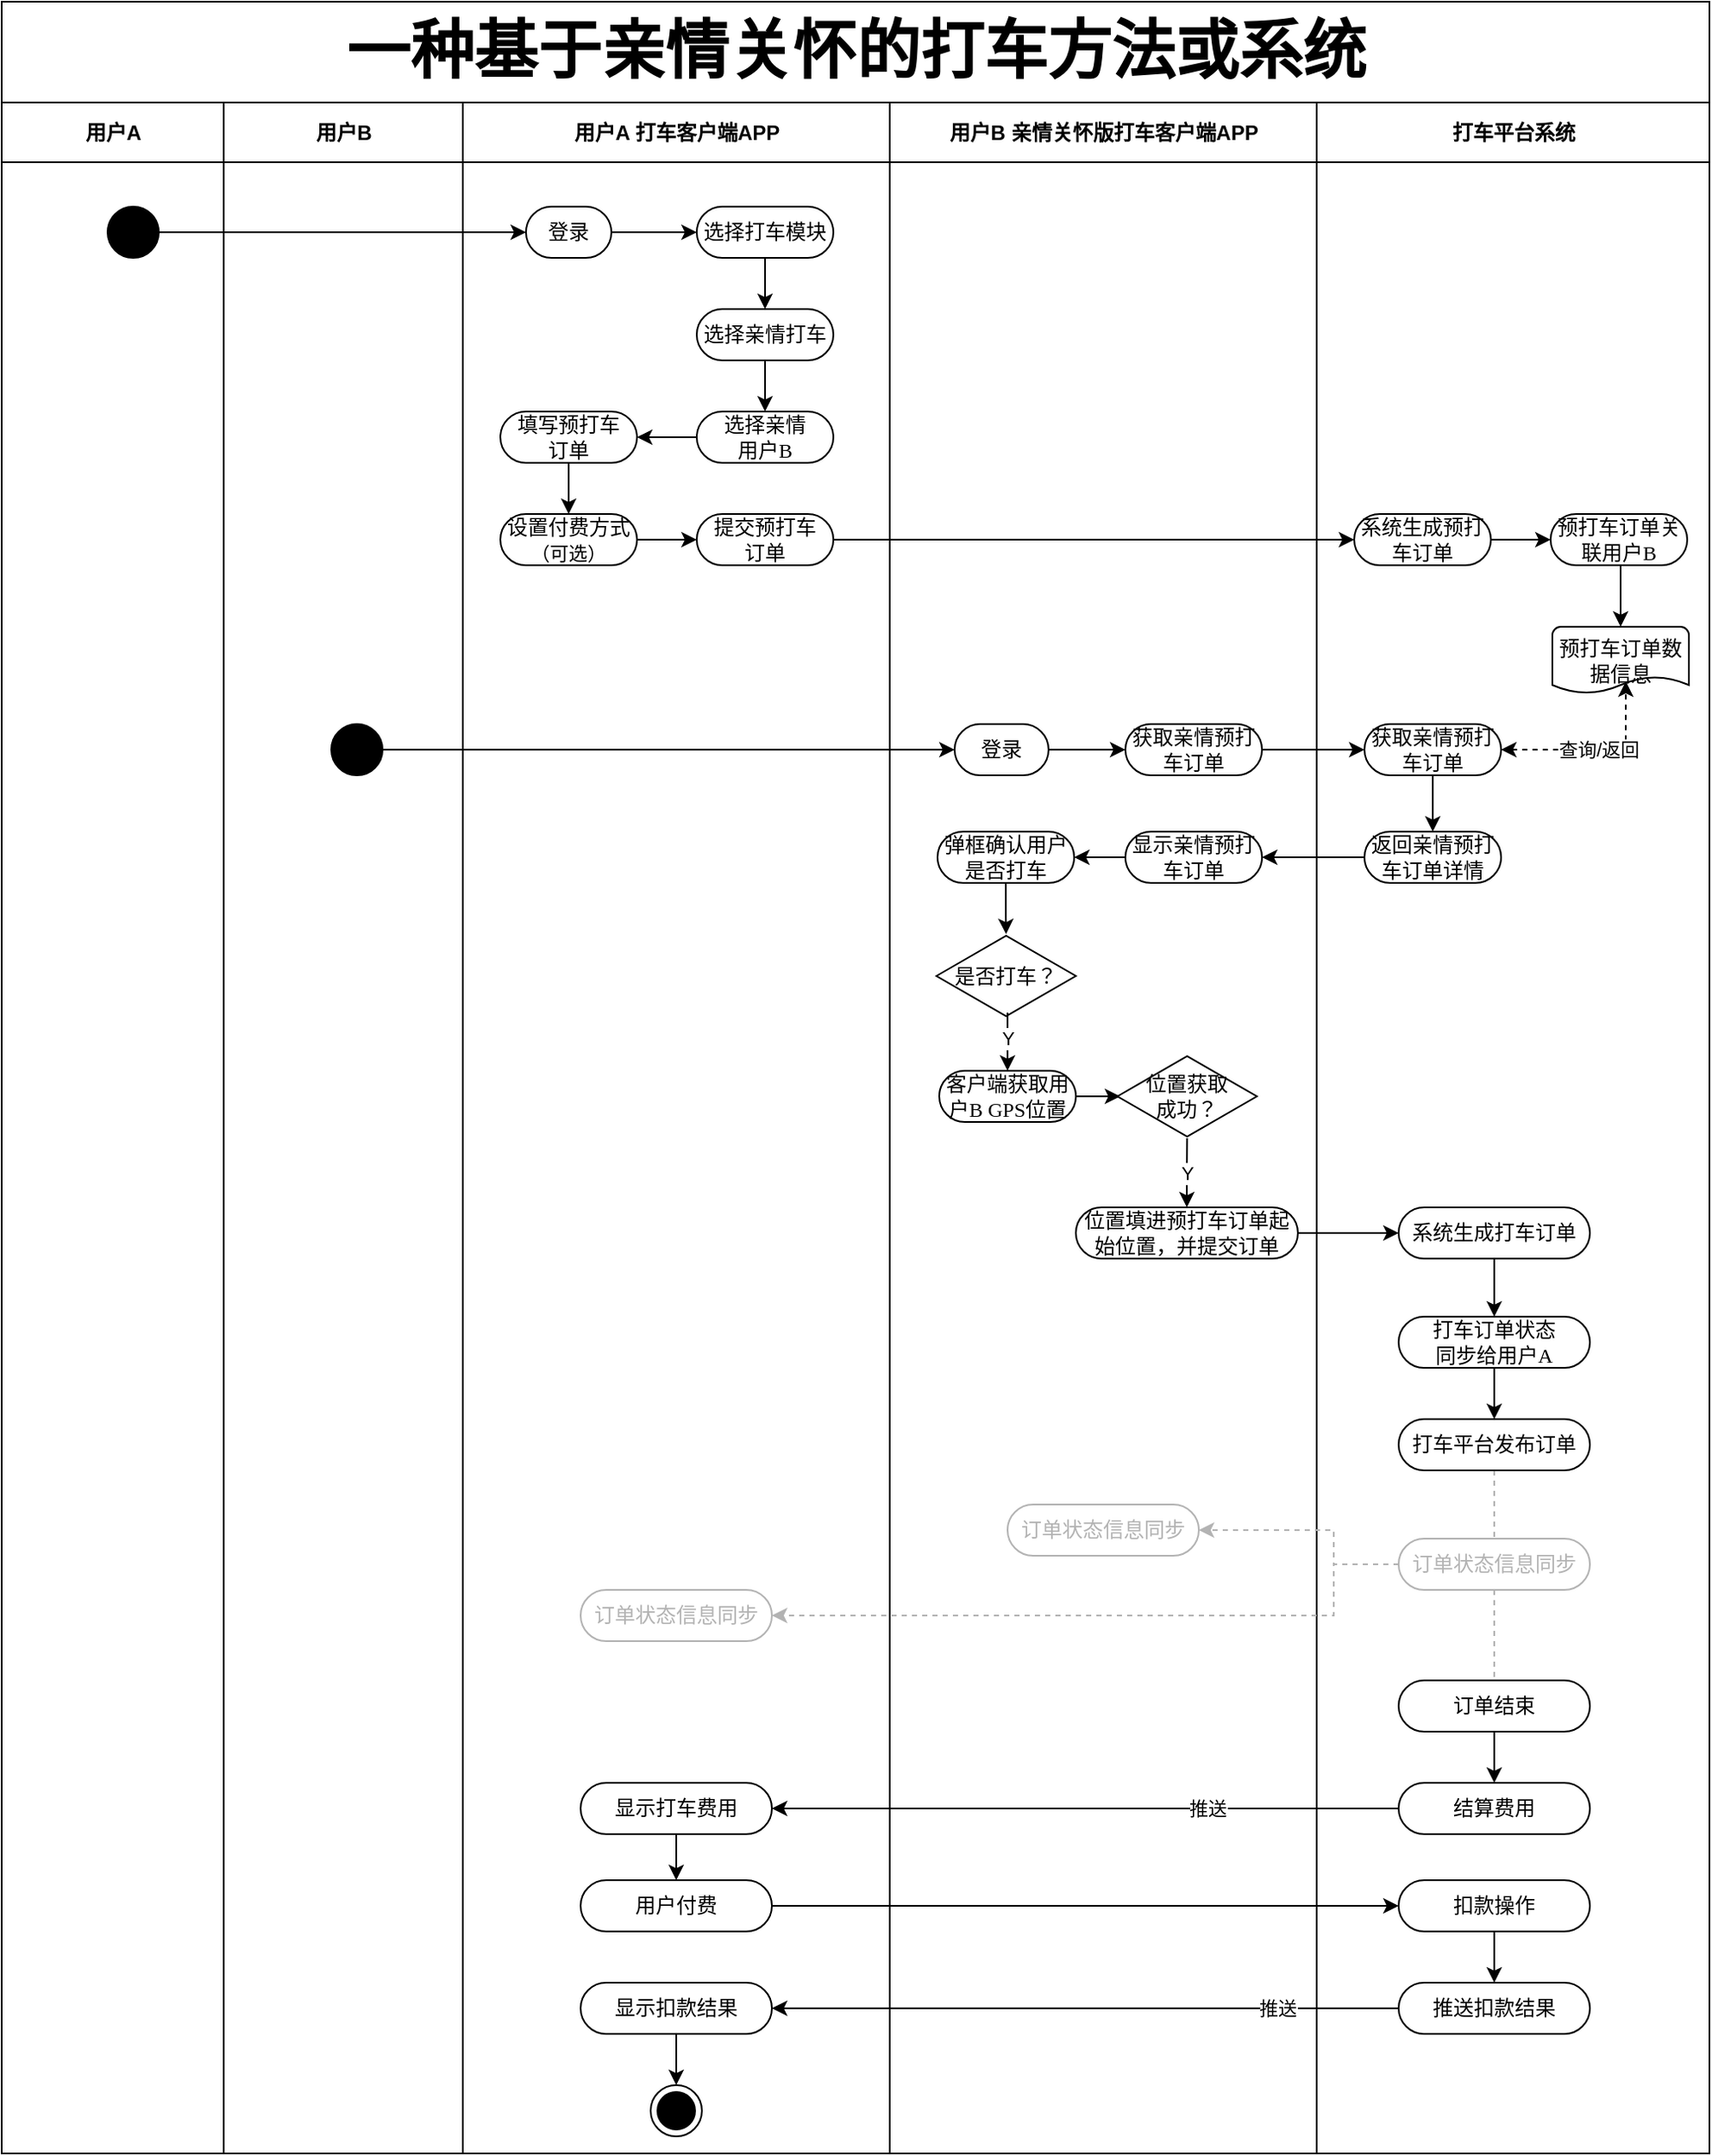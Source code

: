 <mxfile version="13.0.8" type="github">
  <diagram name="Page-1" id="0783ab3e-0a74-02c8-0abd-f7b4e66b4bec">
    <mxGraphModel dx="1422" dy="1845" grid="1" gridSize="10" guides="1" tooltips="1" connect="1" arrows="1" fold="1" page="1" pageScale="1" pageWidth="850" pageHeight="1100" background="#ffffff" math="0" shadow="0">
      <root>
        <mxCell id="0" />
        <mxCell id="1" parent="0" />
        <mxCell id="1c1d494c118603dd-1" value="&lt;p style=&quot;margin-top: 0pt ; margin-bottom: 0pt ; direction: ltr ; unicode-bidi: embed ; vertical-align: baseline&quot;&gt;&lt;span style=&quot;font-size: 28pt&quot;&gt;一种基于&lt;/span&gt;&lt;span style=&quot;font-size: 28pt&quot;&gt;亲情关怀的打车方法或系统&lt;/span&gt;&lt;/p&gt;" style="swimlane;html=1;childLayout=stackLayout;startSize=59;rounded=0;shadow=0;comic=0;labelBackgroundColor=none;strokeWidth=1;fontFamily=Verdana;fontSize=12;align=center;strokeColor=#000000;" parent="1" vertex="1">
          <mxGeometry x="130" y="-60" width="1000" height="1260" as="geometry" />
        </mxCell>
        <mxCell id="1c1d494c118603dd-2" value="用户A" style="swimlane;html=1;startSize=35;strokeColor=#000000;" parent="1c1d494c118603dd-1" vertex="1">
          <mxGeometry y="59" width="130" height="1201" as="geometry" />
        </mxCell>
        <mxCell id="e-g7_cAdsuxnDCvxI7_F-93" value="" style="ellipse;whiteSpace=wrap;html=1;rounded=0;shadow=0;comic=0;labelBackgroundColor=none;strokeWidth=1;fillColor=#000000;fontFamily=Verdana;fontSize=12;align=center;" parent="1c1d494c118603dd-2" vertex="1">
          <mxGeometry x="62" y="61" width="30" height="30" as="geometry" />
        </mxCell>
        <mxCell id="e-g7_cAdsuxnDCvxI7_F-83" value="用户B" style="swimlane;html=1;startSize=35;" parent="1c1d494c118603dd-1" vertex="1">
          <mxGeometry x="130" y="59" width="140" height="1201" as="geometry" />
        </mxCell>
        <mxCell id="e-g7_cAdsuxnDCvxI7_F-152" value="" style="ellipse;whiteSpace=wrap;html=1;rounded=0;shadow=0;comic=0;labelBackgroundColor=none;strokeWidth=1;fillColor=#000000;fontFamily=Verdana;fontSize=12;align=center;" parent="e-g7_cAdsuxnDCvxI7_F-83" vertex="1">
          <mxGeometry x="63" y="364" width="30" height="30" as="geometry" />
        </mxCell>
        <mxCell id="1c1d494c118603dd-4" value="用户A 打车客户端APP" style="swimlane;html=1;startSize=35;strokeColor=#000000;" parent="1c1d494c118603dd-1" vertex="1">
          <mxGeometry x="270" y="59" width="250" height="1201" as="geometry" />
        </mxCell>
        <mxCell id="e-g7_cAdsuxnDCvxI7_F-108" style="edgeStyle=orthogonalEdgeStyle;rounded=0;orthogonalLoop=1;jettySize=auto;html=1;exitX=1;exitY=0.5;exitDx=0;exitDy=0;entryX=0;entryY=0.5;entryDx=0;entryDy=0;" parent="1c1d494c118603dd-4" source="e-g7_cAdsuxnDCvxI7_F-94" target="e-g7_cAdsuxnDCvxI7_F-105" edge="1">
          <mxGeometry relative="1" as="geometry" />
        </mxCell>
        <mxCell id="e-g7_cAdsuxnDCvxI7_F-94" value="登录" style="rounded=1;whiteSpace=wrap;html=1;shadow=0;comic=0;labelBackgroundColor=none;strokeWidth=1;fontFamily=Verdana;fontSize=12;align=center;arcSize=50;" parent="1c1d494c118603dd-4" vertex="1">
          <mxGeometry x="37" y="61" width="50" height="30" as="geometry" />
        </mxCell>
        <mxCell id="e-g7_cAdsuxnDCvxI7_F-115" style="edgeStyle=orthogonalEdgeStyle;rounded=0;orthogonalLoop=1;jettySize=auto;html=1;exitX=0.5;exitY=1;exitDx=0;exitDy=0;entryX=0.5;entryY=0;entryDx=0;entryDy=0;" parent="1c1d494c118603dd-4" source="e-g7_cAdsuxnDCvxI7_F-111" target="e-g7_cAdsuxnDCvxI7_F-114" edge="1">
          <mxGeometry relative="1" as="geometry" />
        </mxCell>
        <mxCell id="e-g7_cAdsuxnDCvxI7_F-111" value="填写预打车&lt;br&gt;订单" style="rounded=1;whiteSpace=wrap;html=1;shadow=0;comic=0;labelBackgroundColor=none;strokeWidth=1;fontFamily=Verdana;fontSize=12;align=center;arcSize=50;" parent="1c1d494c118603dd-4" vertex="1">
          <mxGeometry x="22" y="181" width="80" height="30" as="geometry" />
        </mxCell>
        <mxCell id="e-g7_cAdsuxnDCvxI7_F-113" style="edgeStyle=orthogonalEdgeStyle;rounded=0;orthogonalLoop=1;jettySize=auto;html=1;exitX=0.5;exitY=1;exitDx=0;exitDy=0;entryX=0.5;entryY=0;entryDx=0;entryDy=0;" parent="1c1d494c118603dd-4" source="e-g7_cAdsuxnDCvxI7_F-106" target="e-g7_cAdsuxnDCvxI7_F-110" edge="1">
          <mxGeometry relative="1" as="geometry" />
        </mxCell>
        <mxCell id="e-g7_cAdsuxnDCvxI7_F-117" style="edgeStyle=orthogonalEdgeStyle;rounded=0;orthogonalLoop=1;jettySize=auto;html=1;exitX=1;exitY=0.5;exitDx=0;exitDy=0;entryX=0;entryY=0.5;entryDx=0;entryDy=0;" parent="1c1d494c118603dd-4" source="e-g7_cAdsuxnDCvxI7_F-114" target="e-g7_cAdsuxnDCvxI7_F-116" edge="1">
          <mxGeometry relative="1" as="geometry" />
        </mxCell>
        <mxCell id="e-g7_cAdsuxnDCvxI7_F-114" value="设置付费方式&lt;br&gt;&lt;font style=&quot;font-size: 11px&quot;&gt;（可选）&lt;/font&gt;" style="rounded=1;whiteSpace=wrap;html=1;shadow=0;comic=0;labelBackgroundColor=none;strokeWidth=1;fontFamily=Verdana;fontSize=12;align=center;arcSize=50;" parent="1c1d494c118603dd-4" vertex="1">
          <mxGeometry x="22" y="241" width="80" height="30" as="geometry" />
        </mxCell>
        <mxCell id="Bgr_48gp0_9wdKEWGUdH-18" style="edgeStyle=orthogonalEdgeStyle;rounded=0;orthogonalLoop=1;jettySize=auto;html=1;exitX=0.5;exitY=1;exitDx=0;exitDy=0;entryX=0.5;entryY=0;entryDx=0;entryDy=0;endArrow=classic;endFill=1;strokeColor=#000000;fontColor=#B3B3B3;" edge="1" parent="1c1d494c118603dd-4" source="Bgr_48gp0_9wdKEWGUdH-4" target="Bgr_48gp0_9wdKEWGUdH-17">
          <mxGeometry relative="1" as="geometry" />
        </mxCell>
        <mxCell id="Bgr_48gp0_9wdKEWGUdH-4" value="显示打车费用" style="rounded=1;whiteSpace=wrap;html=1;shadow=0;comic=0;labelBackgroundColor=none;strokeWidth=1;fontFamily=Verdana;fontSize=12;align=center;arcSize=50;" vertex="1" parent="1c1d494c118603dd-4">
          <mxGeometry x="69" y="984" width="112" height="30" as="geometry" />
        </mxCell>
        <mxCell id="Bgr_48gp0_9wdKEWGUdH-8" value="订单状态信息同步" style="rounded=1;whiteSpace=wrap;html=1;shadow=0;comic=0;labelBackgroundColor=none;strokeWidth=1;fontFamily=Verdana;fontSize=12;align=center;arcSize=50;strokeColor=#B3B3B3;fontColor=#B3B3B3;" vertex="1" parent="1c1d494c118603dd-4">
          <mxGeometry x="69" y="871" width="112" height="30" as="geometry" />
        </mxCell>
        <mxCell id="Bgr_48gp0_9wdKEWGUdH-17" value="用户付费" style="rounded=1;whiteSpace=wrap;html=1;shadow=0;comic=0;labelBackgroundColor=none;strokeWidth=1;fontFamily=Verdana;fontSize=12;align=center;arcSize=50;" vertex="1" parent="1c1d494c118603dd-4">
          <mxGeometry x="69" y="1041" width="112" height="30" as="geometry" />
        </mxCell>
        <mxCell id="Bgr_48gp0_9wdKEWGUdH-21" style="edgeStyle=orthogonalEdgeStyle;rounded=0;orthogonalLoop=1;jettySize=auto;html=1;exitX=0.5;exitY=1;exitDx=0;exitDy=0;endArrow=classic;endFill=1;strokeColor=#000000;fontColor=#B3B3B3;" edge="1" parent="1c1d494c118603dd-4" source="Bgr_48gp0_9wdKEWGUdH-20" target="e-g7_cAdsuxnDCvxI7_F-230">
          <mxGeometry relative="1" as="geometry" />
        </mxCell>
        <mxCell id="Bgr_48gp0_9wdKEWGUdH-20" value="显示扣款结果" style="rounded=1;whiteSpace=wrap;html=1;shadow=0;comic=0;labelBackgroundColor=none;strokeWidth=1;fontFamily=Verdana;fontSize=12;align=center;arcSize=50;" vertex="1" parent="1c1d494c118603dd-4">
          <mxGeometry x="69" y="1101" width="112" height="30" as="geometry" />
        </mxCell>
        <mxCell id="e-g7_cAdsuxnDCvxI7_F-230" value="" style="ellipse;html=1;shape=endState;fillColor=#000000;strokeColor=#000000;fontColor=#000000;" parent="1c1d494c118603dd-4" vertex="1">
          <mxGeometry x="110" y="1161" width="30" height="30" as="geometry" />
        </mxCell>
        <mxCell id="e-g7_cAdsuxnDCvxI7_F-106" value="选择亲情打车" style="rounded=1;whiteSpace=wrap;html=1;shadow=0;comic=0;labelBackgroundColor=none;strokeWidth=1;fontFamily=Verdana;fontSize=12;align=center;arcSize=50;" parent="1c1d494c118603dd-4" vertex="1">
          <mxGeometry x="137" y="121" width="80" height="30" as="geometry" />
        </mxCell>
        <mxCell id="e-g7_cAdsuxnDCvxI7_F-109" style="edgeStyle=orthogonalEdgeStyle;rounded=0;orthogonalLoop=1;jettySize=auto;html=1;exitX=0.5;exitY=1;exitDx=0;exitDy=0;entryX=0.5;entryY=0;entryDx=0;entryDy=0;" parent="1c1d494c118603dd-4" source="e-g7_cAdsuxnDCvxI7_F-105" target="e-g7_cAdsuxnDCvxI7_F-106" edge="1">
          <mxGeometry relative="1" as="geometry" />
        </mxCell>
        <mxCell id="e-g7_cAdsuxnDCvxI7_F-105" value="选择打车模块" style="rounded=1;whiteSpace=wrap;html=1;shadow=0;comic=0;labelBackgroundColor=none;strokeWidth=1;fontFamily=Verdana;fontSize=12;align=center;arcSize=50;" parent="1c1d494c118603dd-4" vertex="1">
          <mxGeometry x="137" y="61" width="80" height="30" as="geometry" />
        </mxCell>
        <mxCell id="e-g7_cAdsuxnDCvxI7_F-112" style="edgeStyle=orthogonalEdgeStyle;rounded=0;orthogonalLoop=1;jettySize=auto;html=1;exitX=0;exitY=0.5;exitDx=0;exitDy=0;entryX=1;entryY=0.5;entryDx=0;entryDy=0;" parent="1c1d494c118603dd-4" source="e-g7_cAdsuxnDCvxI7_F-110" target="e-g7_cAdsuxnDCvxI7_F-111" edge="1">
          <mxGeometry relative="1" as="geometry" />
        </mxCell>
        <mxCell id="e-g7_cAdsuxnDCvxI7_F-110" value="选择亲情&lt;br&gt;用户B" style="rounded=1;whiteSpace=wrap;html=1;shadow=0;comic=0;labelBackgroundColor=none;strokeWidth=1;fontFamily=Verdana;fontSize=12;align=center;arcSize=50;" parent="1c1d494c118603dd-4" vertex="1">
          <mxGeometry x="137" y="181" width="80" height="30" as="geometry" />
        </mxCell>
        <mxCell id="e-g7_cAdsuxnDCvxI7_F-116" value="提交预打车&lt;br&gt;订单" style="rounded=1;whiteSpace=wrap;html=1;shadow=0;comic=0;labelBackgroundColor=none;strokeWidth=1;fontFamily=Verdana;fontSize=12;align=center;arcSize=50;" parent="1c1d494c118603dd-4" vertex="1">
          <mxGeometry x="137" y="241" width="80" height="30" as="geometry" />
        </mxCell>
        <mxCell id="e-g7_cAdsuxnDCvxI7_F-95" style="edgeStyle=orthogonalEdgeStyle;rounded=0;orthogonalLoop=1;jettySize=auto;html=1;exitX=1;exitY=0.5;exitDx=0;exitDy=0;entryX=0;entryY=0.5;entryDx=0;entryDy=0;" parent="1c1d494c118603dd-1" source="e-g7_cAdsuxnDCvxI7_F-93" target="e-g7_cAdsuxnDCvxI7_F-94" edge="1">
          <mxGeometry relative="1" as="geometry" />
        </mxCell>
        <mxCell id="e-g7_cAdsuxnDCvxI7_F-119" style="edgeStyle=orthogonalEdgeStyle;rounded=0;orthogonalLoop=1;jettySize=auto;html=1;exitX=1;exitY=0.5;exitDx=0;exitDy=0;entryX=0;entryY=0.5;entryDx=0;entryDy=0;" parent="1c1d494c118603dd-1" source="e-g7_cAdsuxnDCvxI7_F-116" target="e-g7_cAdsuxnDCvxI7_F-118" edge="1">
          <mxGeometry relative="1" as="geometry" />
        </mxCell>
        <mxCell id="e-g7_cAdsuxnDCvxI7_F-64" value="用户B 亲情关怀版打车客户端APP" style="swimlane;html=1;startSize=35;" parent="1c1d494c118603dd-1" vertex="1">
          <mxGeometry x="520" y="59" width="250" height="1201" as="geometry" />
        </mxCell>
        <mxCell id="e-g7_cAdsuxnDCvxI7_F-179" style="edgeStyle=orthogonalEdgeStyle;rounded=0;orthogonalLoop=1;jettySize=auto;html=1;exitX=1;exitY=0.5;exitDx=0;exitDy=0;strokeColor=#000000;fontColor=#000000;" parent="e-g7_cAdsuxnDCvxI7_F-64" source="e-g7_cAdsuxnDCvxI7_F-153" target="e-g7_cAdsuxnDCvxI7_F-178" edge="1">
          <mxGeometry relative="1" as="geometry" />
        </mxCell>
        <mxCell id="e-g7_cAdsuxnDCvxI7_F-153" value="登录" style="rounded=1;whiteSpace=wrap;html=1;shadow=0;comic=0;labelBackgroundColor=none;strokeWidth=1;fontFamily=Verdana;fontSize=12;align=center;arcSize=50;" parent="e-g7_cAdsuxnDCvxI7_F-64" vertex="1">
          <mxGeometry x="38" y="364" width="55" height="30" as="geometry" />
        </mxCell>
        <mxCell id="e-g7_cAdsuxnDCvxI7_F-204" style="edgeStyle=orthogonalEdgeStyle;rounded=0;orthogonalLoop=1;jettySize=auto;html=1;exitX=0.5;exitY=1;exitDx=0;exitDy=0;startArrow=none;startFill=0;strokeColor=#000000;fontColor=#000000;" parent="e-g7_cAdsuxnDCvxI7_F-64" source="e-g7_cAdsuxnDCvxI7_F-202" target="e-g7_cAdsuxnDCvxI7_F-203" edge="1">
          <mxGeometry relative="1" as="geometry" />
        </mxCell>
        <mxCell id="e-g7_cAdsuxnDCvxI7_F-202" value="弹框确认用户是否打车" style="rounded=1;whiteSpace=wrap;html=1;shadow=0;comic=0;labelBackgroundColor=none;strokeWidth=1;fontFamily=Verdana;fontSize=12;align=center;arcSize=50;" parent="e-g7_cAdsuxnDCvxI7_F-64" vertex="1">
          <mxGeometry x="28" y="427" width="80" height="30" as="geometry" />
        </mxCell>
        <mxCell id="e-g7_cAdsuxnDCvxI7_F-203" value="是否打车？" style="html=1;whiteSpace=wrap;aspect=fixed;shape=isoRectangle;strokeColor=#000000;strokeWidth=1;fontColor=#000000;" parent="e-g7_cAdsuxnDCvxI7_F-64" vertex="1">
          <mxGeometry x="27.33" y="487" width="81.67" height="49" as="geometry" />
        </mxCell>
        <mxCell id="e-g7_cAdsuxnDCvxI7_F-209" style="edgeStyle=orthogonalEdgeStyle;rounded=0;orthogonalLoop=1;jettySize=auto;html=1;exitX=0.5;exitY=0;exitDx=0;exitDy=0;entryX=0.51;entryY=0.939;entryDx=0;entryDy=0;entryPerimeter=0;startArrow=classic;startFill=1;strokeColor=#000000;fontColor=#000000;endArrow=none;endFill=0;" parent="e-g7_cAdsuxnDCvxI7_F-64" source="e-g7_cAdsuxnDCvxI7_F-208" target="e-g7_cAdsuxnDCvxI7_F-203" edge="1">
          <mxGeometry relative="1" as="geometry" />
        </mxCell>
        <mxCell id="e-g7_cAdsuxnDCvxI7_F-211" value="Y" style="edgeLabel;html=1;align=center;verticalAlign=middle;resizable=0;points=[];fontColor=#000000;" parent="e-g7_cAdsuxnDCvxI7_F-209" vertex="1" connectable="0">
          <mxGeometry x="0.118" relative="1" as="geometry">
            <mxPoint as="offset" />
          </mxGeometry>
        </mxCell>
        <mxCell id="e-g7_cAdsuxnDCvxI7_F-214" style="edgeStyle=orthogonalEdgeStyle;rounded=0;orthogonalLoop=1;jettySize=auto;html=1;exitX=1;exitY=0.5;exitDx=0;exitDy=0;entryX=0.02;entryY=0.5;entryDx=0;entryDy=0;startArrow=none;startFill=0;endArrow=classic;endFill=1;strokeColor=#000000;fontColor=#000000;entryPerimeter=0;" parent="e-g7_cAdsuxnDCvxI7_F-64" source="e-g7_cAdsuxnDCvxI7_F-208" target="e-g7_cAdsuxnDCvxI7_F-217" edge="1">
          <mxGeometry relative="1" as="geometry">
            <mxPoint x="138" y="582" as="targetPoint" />
          </mxGeometry>
        </mxCell>
        <mxCell id="e-g7_cAdsuxnDCvxI7_F-208" value="客户端获取用户B GPS位置" style="rounded=1;whiteSpace=wrap;html=1;shadow=0;comic=0;labelBackgroundColor=none;strokeWidth=1;fontFamily=Verdana;fontSize=12;align=center;arcSize=50;" parent="e-g7_cAdsuxnDCvxI7_F-64" vertex="1">
          <mxGeometry x="29" y="567" width="80" height="30" as="geometry" />
        </mxCell>
        <mxCell id="Bgr_48gp0_9wdKEWGUdH-9" value="订单状态信息同步" style="rounded=1;whiteSpace=wrap;html=1;shadow=0;comic=0;labelBackgroundColor=none;strokeWidth=1;fontFamily=Verdana;fontSize=12;align=center;arcSize=50;strokeColor=#B3B3B3;fontColor=#B3B3B3;" vertex="1" parent="e-g7_cAdsuxnDCvxI7_F-64">
          <mxGeometry x="69" y="821" width="112" height="30" as="geometry" />
        </mxCell>
        <mxCell id="e-g7_cAdsuxnDCvxI7_F-178" value="获取亲情预打车订单" style="rounded=1;whiteSpace=wrap;html=1;shadow=0;comic=0;labelBackgroundColor=none;strokeWidth=1;fontFamily=Verdana;fontSize=12;align=center;arcSize=50;" parent="e-g7_cAdsuxnDCvxI7_F-64" vertex="1">
          <mxGeometry x="138" y="364" width="80" height="30" as="geometry" />
        </mxCell>
        <mxCell id="e-g7_cAdsuxnDCvxI7_F-206" style="edgeStyle=orthogonalEdgeStyle;rounded=0;orthogonalLoop=1;jettySize=auto;html=1;exitX=0;exitY=0.5;exitDx=0;exitDy=0;entryX=1;entryY=0.5;entryDx=0;entryDy=0;startArrow=none;startFill=0;strokeColor=#000000;fontColor=#000000;" parent="e-g7_cAdsuxnDCvxI7_F-64" source="e-g7_cAdsuxnDCvxI7_F-200" target="e-g7_cAdsuxnDCvxI7_F-202" edge="1">
          <mxGeometry relative="1" as="geometry" />
        </mxCell>
        <mxCell id="e-g7_cAdsuxnDCvxI7_F-200" value="显示亲情预打车订单" style="rounded=1;whiteSpace=wrap;html=1;shadow=0;comic=0;labelBackgroundColor=none;strokeWidth=1;fontFamily=Verdana;fontSize=12;align=center;arcSize=50;" parent="e-g7_cAdsuxnDCvxI7_F-64" vertex="1">
          <mxGeometry x="138" y="427" width="80" height="30" as="geometry" />
        </mxCell>
        <mxCell id="e-g7_cAdsuxnDCvxI7_F-217" value="位置获取&lt;br&gt;成功？" style="html=1;whiteSpace=wrap;aspect=fixed;shape=isoRectangle;strokeColor=#000000;strokeWidth=1;fontColor=#000000;" parent="e-g7_cAdsuxnDCvxI7_F-64" vertex="1">
          <mxGeometry x="133.33" y="557.5" width="81.67" height="49" as="geometry" />
        </mxCell>
        <mxCell id="e-g7_cAdsuxnDCvxI7_F-219" value="Y" style="edgeStyle=orthogonalEdgeStyle;rounded=0;orthogonalLoop=1;jettySize=auto;html=1;exitX=0.5;exitY=0;exitDx=0;exitDy=0;startArrow=classic;startFill=1;endArrow=none;endFill=0;strokeColor=#000000;fontColor=#000000;" parent="e-g7_cAdsuxnDCvxI7_F-64" source="e-g7_cAdsuxnDCvxI7_F-218" target="e-g7_cAdsuxnDCvxI7_F-217" edge="1">
          <mxGeometry relative="1" as="geometry" />
        </mxCell>
        <mxCell id="e-g7_cAdsuxnDCvxI7_F-218" value="位置填进预打车订单起始位置，并提交订单" style="rounded=1;whiteSpace=wrap;html=1;shadow=0;comic=0;labelBackgroundColor=none;strokeWidth=1;fontFamily=Verdana;fontSize=12;align=center;arcSize=50;" parent="e-g7_cAdsuxnDCvxI7_F-64" vertex="1">
          <mxGeometry x="109" y="647" width="130" height="30" as="geometry" />
        </mxCell>
        <mxCell id="e-g7_cAdsuxnDCvxI7_F-156" style="edgeStyle=orthogonalEdgeStyle;rounded=0;orthogonalLoop=1;jettySize=auto;html=1;exitX=1;exitY=0.5;exitDx=0;exitDy=0;strokeColor=#000000;fontColor=#000000;" parent="1c1d494c118603dd-1" source="e-g7_cAdsuxnDCvxI7_F-152" target="e-g7_cAdsuxnDCvxI7_F-153" edge="1">
          <mxGeometry relative="1" as="geometry" />
        </mxCell>
        <mxCell id="e-g7_cAdsuxnDCvxI7_F-185" style="edgeStyle=orthogonalEdgeStyle;rounded=0;orthogonalLoop=1;jettySize=auto;html=1;exitX=1;exitY=0.5;exitDx=0;exitDy=0;strokeColor=#000000;fontColor=#000000;" parent="1c1d494c118603dd-1" source="e-g7_cAdsuxnDCvxI7_F-178" target="e-g7_cAdsuxnDCvxI7_F-184" edge="1">
          <mxGeometry relative="1" as="geometry" />
        </mxCell>
        <mxCell id="e-g7_cAdsuxnDCvxI7_F-201" style="edgeStyle=orthogonalEdgeStyle;rounded=0;orthogonalLoop=1;jettySize=auto;html=1;exitX=0;exitY=0.5;exitDx=0;exitDy=0;entryX=1;entryY=0.5;entryDx=0;entryDy=0;startArrow=none;startFill=0;strokeColor=#000000;fontColor=#000000;" parent="1c1d494c118603dd-1" source="e-g7_cAdsuxnDCvxI7_F-197" target="e-g7_cAdsuxnDCvxI7_F-200" edge="1">
          <mxGeometry relative="1" as="geometry" />
        </mxCell>
        <mxCell id="e-g7_cAdsuxnDCvxI7_F-223" style="edgeStyle=orthogonalEdgeStyle;rounded=0;orthogonalLoop=1;jettySize=auto;html=1;exitX=1;exitY=0.5;exitDx=0;exitDy=0;entryX=0;entryY=0.5;entryDx=0;entryDy=0;startArrow=none;startFill=0;endArrow=classic;endFill=1;strokeColor=#000000;fontColor=#000000;" parent="1c1d494c118603dd-1" source="e-g7_cAdsuxnDCvxI7_F-218" target="e-g7_cAdsuxnDCvxI7_F-221" edge="1">
          <mxGeometry relative="1" as="geometry" />
        </mxCell>
        <mxCell id="e-g7_cAdsuxnDCvxI7_F-75" value="打车平台系统" style="swimlane;html=1;startSize=35;strokeColor=#000000;" parent="1c1d494c118603dd-1" vertex="1">
          <mxGeometry x="770" y="59" width="230" height="1201" as="geometry" />
        </mxCell>
        <mxCell id="e-g7_cAdsuxnDCvxI7_F-134" style="edgeStyle=orthogonalEdgeStyle;rounded=0;orthogonalLoop=1;jettySize=auto;html=1;exitX=1;exitY=0.5;exitDx=0;exitDy=0;entryX=0;entryY=0.5;entryDx=0;entryDy=0;" parent="e-g7_cAdsuxnDCvxI7_F-75" source="e-g7_cAdsuxnDCvxI7_F-118" target="e-g7_cAdsuxnDCvxI7_F-120" edge="1">
          <mxGeometry relative="1" as="geometry" />
        </mxCell>
        <mxCell id="e-g7_cAdsuxnDCvxI7_F-118" value="系统生成预打车订单" style="rounded=1;whiteSpace=wrap;html=1;shadow=0;comic=0;labelBackgroundColor=none;strokeWidth=1;fontFamily=Verdana;fontSize=12;align=center;arcSize=50;" parent="e-g7_cAdsuxnDCvxI7_F-75" vertex="1">
          <mxGeometry x="22" y="241" width="80" height="30" as="geometry" />
        </mxCell>
        <mxCell id="e-g7_cAdsuxnDCvxI7_F-186" value="查询/返回" style="edgeStyle=orthogonalEdgeStyle;rounded=0;orthogonalLoop=1;jettySize=auto;html=1;exitX=1;exitY=0.5;exitDx=0;exitDy=0;entryX=0.538;entryY=0.821;entryDx=0;entryDy=0;entryPerimeter=0;strokeColor=#000000;fontColor=#000000;dashed=1;startArrow=classic;startFill=1;" parent="e-g7_cAdsuxnDCvxI7_F-75" source="e-g7_cAdsuxnDCvxI7_F-184" target="e-g7_cAdsuxnDCvxI7_F-180" edge="1">
          <mxGeometry relative="1" as="geometry" />
        </mxCell>
        <mxCell id="e-g7_cAdsuxnDCvxI7_F-198" style="edgeStyle=orthogonalEdgeStyle;rounded=0;orthogonalLoop=1;jettySize=auto;html=1;exitX=0.5;exitY=1;exitDx=0;exitDy=0;entryX=0.5;entryY=0;entryDx=0;entryDy=0;strokeColor=#000000;fontColor=#000000;" parent="e-g7_cAdsuxnDCvxI7_F-75" source="e-g7_cAdsuxnDCvxI7_F-184" target="e-g7_cAdsuxnDCvxI7_F-197" edge="1">
          <mxGeometry relative="1" as="geometry" />
        </mxCell>
        <mxCell id="e-g7_cAdsuxnDCvxI7_F-232" style="edgeStyle=orthogonalEdgeStyle;rounded=0;orthogonalLoop=1;jettySize=auto;html=1;exitX=0.5;exitY=1;exitDx=0;exitDy=0;entryX=0.5;entryY=0;entryDx=0;entryDy=0;startArrow=none;startFill=0;endArrow=classic;endFill=1;strokeColor=#000000;fontColor=#000000;" parent="e-g7_cAdsuxnDCvxI7_F-75" source="e-g7_cAdsuxnDCvxI7_F-226" target="e-g7_cAdsuxnDCvxI7_F-229" edge="1">
          <mxGeometry relative="1" as="geometry" />
        </mxCell>
        <mxCell id="e-g7_cAdsuxnDCvxI7_F-226" value="打车订单状态&lt;br&gt;同步给用户A" style="rounded=1;whiteSpace=wrap;html=1;shadow=0;comic=0;labelBackgroundColor=none;strokeWidth=1;fontFamily=Verdana;fontSize=12;align=center;arcSize=50;" parent="e-g7_cAdsuxnDCvxI7_F-75" vertex="1">
          <mxGeometry x="48" y="711" width="112" height="30" as="geometry" />
        </mxCell>
        <mxCell id="Bgr_48gp0_9wdKEWGUdH-13" style="edgeStyle=orthogonalEdgeStyle;rounded=0;orthogonalLoop=1;jettySize=auto;html=1;exitX=0.5;exitY=1;exitDx=0;exitDy=0;entryX=0.5;entryY=0;entryDx=0;entryDy=0;endArrow=none;endFill=0;strokeColor=#B3B3B3;dashed=1;" edge="1" parent="e-g7_cAdsuxnDCvxI7_F-75" source="e-g7_cAdsuxnDCvxI7_F-229" target="Bgr_48gp0_9wdKEWGUdH-12">
          <mxGeometry relative="1" as="geometry" />
        </mxCell>
        <mxCell id="e-g7_cAdsuxnDCvxI7_F-229" value="打车平台发布订单" style="rounded=1;whiteSpace=wrap;html=1;shadow=0;comic=0;labelBackgroundColor=none;strokeWidth=1;fontFamily=Verdana;fontSize=12;align=center;arcSize=50;" parent="e-g7_cAdsuxnDCvxI7_F-75" vertex="1">
          <mxGeometry x="48" y="771" width="112" height="30" as="geometry" />
        </mxCell>
        <mxCell id="Bgr_48gp0_9wdKEWGUdH-6" style="edgeStyle=orthogonalEdgeStyle;rounded=0;orthogonalLoop=1;jettySize=auto;html=1;exitX=0.5;exitY=1;exitDx=0;exitDy=0;entryX=0.5;entryY=0;entryDx=0;entryDy=0;endArrow=classic;endFill=1;strokeColor=#000000;" edge="1" parent="e-g7_cAdsuxnDCvxI7_F-75" source="Bgr_48gp0_9wdKEWGUdH-1" target="Bgr_48gp0_9wdKEWGUdH-3">
          <mxGeometry relative="1" as="geometry" />
        </mxCell>
        <mxCell id="Bgr_48gp0_9wdKEWGUdH-1" value="订单结束" style="rounded=1;whiteSpace=wrap;html=1;shadow=0;comic=0;labelBackgroundColor=none;strokeWidth=1;fontFamily=Verdana;fontSize=12;align=center;arcSize=50;" vertex="1" parent="e-g7_cAdsuxnDCvxI7_F-75">
          <mxGeometry x="48" y="924" width="112" height="30" as="geometry" />
        </mxCell>
        <mxCell id="Bgr_48gp0_9wdKEWGUdH-3" value="结算费用" style="rounded=1;whiteSpace=wrap;html=1;shadow=0;comic=0;labelBackgroundColor=none;strokeWidth=1;fontFamily=Verdana;fontSize=12;align=center;arcSize=50;" vertex="1" parent="e-g7_cAdsuxnDCvxI7_F-75">
          <mxGeometry x="48" y="984" width="112" height="30" as="geometry" />
        </mxCell>
        <mxCell id="Bgr_48gp0_9wdKEWGUdH-14" style="edgeStyle=orthogonalEdgeStyle;rounded=0;orthogonalLoop=1;jettySize=auto;html=1;exitX=0.5;exitY=1;exitDx=0;exitDy=0;endArrow=none;endFill=0;strokeColor=#B3B3B3;dashed=1;" edge="1" parent="e-g7_cAdsuxnDCvxI7_F-75" source="Bgr_48gp0_9wdKEWGUdH-12" target="Bgr_48gp0_9wdKEWGUdH-1">
          <mxGeometry relative="1" as="geometry" />
        </mxCell>
        <mxCell id="Bgr_48gp0_9wdKEWGUdH-12" value="&lt;font color=&quot;#b3b3b3&quot;&gt;订单状态信息同步&lt;/font&gt;" style="rounded=1;whiteSpace=wrap;html=1;shadow=0;comic=0;labelBackgroundColor=none;strokeWidth=1;fontFamily=Verdana;fontSize=12;align=center;arcSize=50;strokeColor=#B3B3B3;" vertex="1" parent="e-g7_cAdsuxnDCvxI7_F-75">
          <mxGeometry x="48" y="841" width="112" height="30" as="geometry" />
        </mxCell>
        <mxCell id="Bgr_48gp0_9wdKEWGUdH-24" style="edgeStyle=orthogonalEdgeStyle;rounded=0;orthogonalLoop=1;jettySize=auto;html=1;exitX=0.5;exitY=1;exitDx=0;exitDy=0;entryX=0.5;entryY=0;entryDx=0;entryDy=0;endArrow=classic;endFill=1;strokeColor=#000000;fontColor=#B3B3B3;" edge="1" parent="e-g7_cAdsuxnDCvxI7_F-75" source="Bgr_48gp0_9wdKEWGUdH-19" target="Bgr_48gp0_9wdKEWGUdH-23">
          <mxGeometry relative="1" as="geometry" />
        </mxCell>
        <mxCell id="Bgr_48gp0_9wdKEWGUdH-19" value="扣款操作" style="rounded=1;whiteSpace=wrap;html=1;shadow=0;comic=0;labelBackgroundColor=none;strokeWidth=1;fontFamily=Verdana;fontSize=12;align=center;arcSize=50;" vertex="1" parent="e-g7_cAdsuxnDCvxI7_F-75">
          <mxGeometry x="48" y="1041" width="112" height="30" as="geometry" />
        </mxCell>
        <mxCell id="Bgr_48gp0_9wdKEWGUdH-23" value="推送扣款结果" style="rounded=1;whiteSpace=wrap;html=1;shadow=0;comic=0;labelBackgroundColor=none;strokeWidth=1;fontFamily=Verdana;fontSize=12;align=center;arcSize=50;" vertex="1" parent="e-g7_cAdsuxnDCvxI7_F-75">
          <mxGeometry x="48" y="1101" width="112" height="30" as="geometry" />
        </mxCell>
        <mxCell id="e-g7_cAdsuxnDCvxI7_F-180" value="预打车订单数据信息" style="strokeWidth=1;html=1;shape=mxgraph.flowchart.document2;whiteSpace=wrap;size=0.25;fontColor=#000000;" parent="e-g7_cAdsuxnDCvxI7_F-75" vertex="1">
          <mxGeometry x="138" y="307" width="80" height="39" as="geometry" />
        </mxCell>
        <mxCell id="e-g7_cAdsuxnDCvxI7_F-228" style="edgeStyle=orthogonalEdgeStyle;rounded=0;orthogonalLoop=1;jettySize=auto;html=1;exitX=0.5;exitY=1;exitDx=0;exitDy=0;entryX=0.5;entryY=0;entryDx=0;entryDy=0;startArrow=none;startFill=0;endArrow=classic;endFill=1;strokeColor=#000000;fontColor=#000000;" parent="e-g7_cAdsuxnDCvxI7_F-75" source="e-g7_cAdsuxnDCvxI7_F-221" target="e-g7_cAdsuxnDCvxI7_F-226" edge="1">
          <mxGeometry relative="1" as="geometry" />
        </mxCell>
        <mxCell id="e-g7_cAdsuxnDCvxI7_F-221" value="系统生成打车订单" style="rounded=1;whiteSpace=wrap;html=1;shadow=0;comic=0;labelBackgroundColor=none;strokeWidth=1;fontFamily=Verdana;fontSize=12;align=center;arcSize=50;" parent="e-g7_cAdsuxnDCvxI7_F-75" vertex="1">
          <mxGeometry x="48" y="647" width="112" height="30" as="geometry" />
        </mxCell>
        <mxCell id="e-g7_cAdsuxnDCvxI7_F-197" value="返回亲情预打车订单详情" style="rounded=1;whiteSpace=wrap;html=1;shadow=0;comic=0;labelBackgroundColor=none;strokeWidth=1;fontFamily=Verdana;fontSize=12;align=center;arcSize=50;" parent="e-g7_cAdsuxnDCvxI7_F-75" vertex="1">
          <mxGeometry x="28" y="427" width="80" height="30" as="geometry" />
        </mxCell>
        <mxCell id="e-g7_cAdsuxnDCvxI7_F-184" value="获取亲情预打车订单" style="rounded=1;whiteSpace=wrap;html=1;shadow=0;comic=0;labelBackgroundColor=none;strokeWidth=1;fontFamily=Verdana;fontSize=12;align=center;arcSize=50;" parent="e-g7_cAdsuxnDCvxI7_F-75" vertex="1">
          <mxGeometry x="28" y="364" width="80" height="30" as="geometry" />
        </mxCell>
        <mxCell id="e-g7_cAdsuxnDCvxI7_F-227" style="edgeStyle=orthogonalEdgeStyle;rounded=0;orthogonalLoop=1;jettySize=auto;html=1;exitX=0.5;exitY=1;exitDx=0;exitDy=0;entryX=0.5;entryY=0;entryDx=0;entryDy=0;entryPerimeter=0;startArrow=none;startFill=0;endArrow=classic;endFill=1;strokeColor=#000000;fontColor=#000000;" parent="e-g7_cAdsuxnDCvxI7_F-75" source="e-g7_cAdsuxnDCvxI7_F-120" target="e-g7_cAdsuxnDCvxI7_F-180" edge="1">
          <mxGeometry relative="1" as="geometry" />
        </mxCell>
        <mxCell id="e-g7_cAdsuxnDCvxI7_F-120" value="预打车订单关联用户B" style="rounded=1;whiteSpace=wrap;html=1;shadow=0;comic=0;labelBackgroundColor=none;strokeWidth=1;fontFamily=Verdana;fontSize=12;align=center;arcSize=50;" parent="e-g7_cAdsuxnDCvxI7_F-75" vertex="1">
          <mxGeometry x="137" y="241" width="80" height="30" as="geometry" />
        </mxCell>
        <mxCell id="Bgr_48gp0_9wdKEWGUdH-5" style="edgeStyle=orthogonalEdgeStyle;rounded=0;orthogonalLoop=1;jettySize=auto;html=1;exitX=0;exitY=0.5;exitDx=0;exitDy=0;entryX=1;entryY=0.5;entryDx=0;entryDy=0;endArrow=classic;endFill=1;strokeColor=#000000;" edge="1" parent="1c1d494c118603dd-1" source="Bgr_48gp0_9wdKEWGUdH-3" target="Bgr_48gp0_9wdKEWGUdH-4">
          <mxGeometry relative="1" as="geometry" />
        </mxCell>
        <mxCell id="Bgr_48gp0_9wdKEWGUdH-7" value="推送" style="edgeLabel;html=1;align=center;verticalAlign=middle;resizable=0;points=[];" vertex="1" connectable="0" parent="Bgr_48gp0_9wdKEWGUdH-5">
          <mxGeometry x="-0.39" relative="1" as="geometry">
            <mxPoint as="offset" />
          </mxGeometry>
        </mxCell>
        <mxCell id="Bgr_48gp0_9wdKEWGUdH-15" style="edgeStyle=orthogonalEdgeStyle;rounded=0;orthogonalLoop=1;jettySize=auto;html=1;exitX=0;exitY=0.5;exitDx=0;exitDy=0;entryX=1;entryY=0.5;entryDx=0;entryDy=0;dashed=1;endArrow=classic;endFill=1;strokeColor=#B3B3B3;fontColor=#B3B3B3;" edge="1" parent="1c1d494c118603dd-1" source="Bgr_48gp0_9wdKEWGUdH-12" target="Bgr_48gp0_9wdKEWGUdH-9">
          <mxGeometry relative="1" as="geometry">
            <Array as="points">
              <mxPoint x="780" y="915" />
              <mxPoint x="780" y="895" />
            </Array>
          </mxGeometry>
        </mxCell>
        <mxCell id="Bgr_48gp0_9wdKEWGUdH-16" style="edgeStyle=orthogonalEdgeStyle;rounded=0;orthogonalLoop=1;jettySize=auto;html=1;exitX=0;exitY=0.5;exitDx=0;exitDy=0;entryX=1;entryY=0.5;entryDx=0;entryDy=0;dashed=1;endArrow=classic;endFill=1;strokeColor=#B3B3B3;fontColor=#B3B3B3;" edge="1" parent="1c1d494c118603dd-1" source="Bgr_48gp0_9wdKEWGUdH-12" target="Bgr_48gp0_9wdKEWGUdH-8">
          <mxGeometry relative="1" as="geometry">
            <Array as="points">
              <mxPoint x="780" y="915" />
              <mxPoint x="780" y="945" />
            </Array>
          </mxGeometry>
        </mxCell>
        <mxCell id="Bgr_48gp0_9wdKEWGUdH-22" style="edgeStyle=orthogonalEdgeStyle;rounded=0;orthogonalLoop=1;jettySize=auto;html=1;exitX=1;exitY=0.5;exitDx=0;exitDy=0;endArrow=classic;endFill=1;strokeColor=#000000;fontColor=#B3B3B3;" edge="1" parent="1c1d494c118603dd-1" source="Bgr_48gp0_9wdKEWGUdH-17" target="Bgr_48gp0_9wdKEWGUdH-19">
          <mxGeometry relative="1" as="geometry" />
        </mxCell>
        <mxCell id="Bgr_48gp0_9wdKEWGUdH-25" value="" style="edgeStyle=orthogonalEdgeStyle;rounded=0;orthogonalLoop=1;jettySize=auto;html=1;exitX=0;exitY=0.5;exitDx=0;exitDy=0;entryX=1;entryY=0.5;entryDx=0;entryDy=0;endArrow=classic;endFill=1;strokeColor=#000000;fontColor=#B3B3B3;" edge="1" parent="1c1d494c118603dd-1" source="Bgr_48gp0_9wdKEWGUdH-23" target="Bgr_48gp0_9wdKEWGUdH-20">
          <mxGeometry x="-0.03" relative="1" as="geometry">
            <mxPoint as="offset" />
          </mxGeometry>
        </mxCell>
        <mxCell id="Bgr_48gp0_9wdKEWGUdH-27" value="&lt;font color=&quot;#000000&quot;&gt;推送&lt;/font&gt;" style="edgeLabel;html=1;align=center;verticalAlign=middle;resizable=0;points=[];fontColor=#B3B3B3;" vertex="1" connectable="0" parent="Bgr_48gp0_9wdKEWGUdH-25">
          <mxGeometry x="-0.613" relative="1" as="geometry">
            <mxPoint as="offset" />
          </mxGeometry>
        </mxCell>
      </root>
    </mxGraphModel>
  </diagram>
</mxfile>
